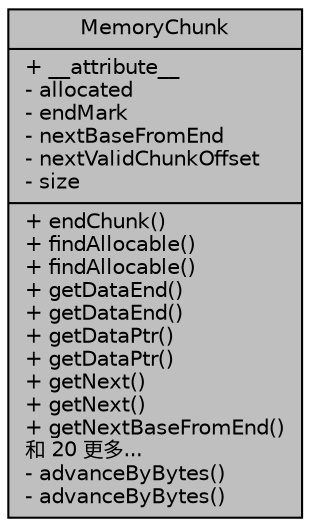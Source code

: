 digraph "MemoryChunk"
{
  edge [fontname="Helvetica",fontsize="10",labelfontname="Helvetica",labelfontsize="10"];
  node [fontname="Helvetica",fontsize="10",shape=record];
  Node666 [label="{MemoryChunk\n|+ __attribute__\l- allocated\l- endMark\l- nextBaseFromEnd\l- nextValidChunkOffset\l- size\l|+ endChunk()\l+ findAllocable()\l+ findAllocable()\l+ getDataEnd()\l+ getDataEnd()\l+ getDataPtr()\l+ getDataPtr()\l+ getNext()\l+ getNext()\l+ getNextBaseFromEnd()\l和 20 更多...\l- advanceByBytes()\l- advanceByBytes()\l}",height=0.2,width=0.4,color="black", fillcolor="grey75", style="filled", fontcolor="black"];
}
